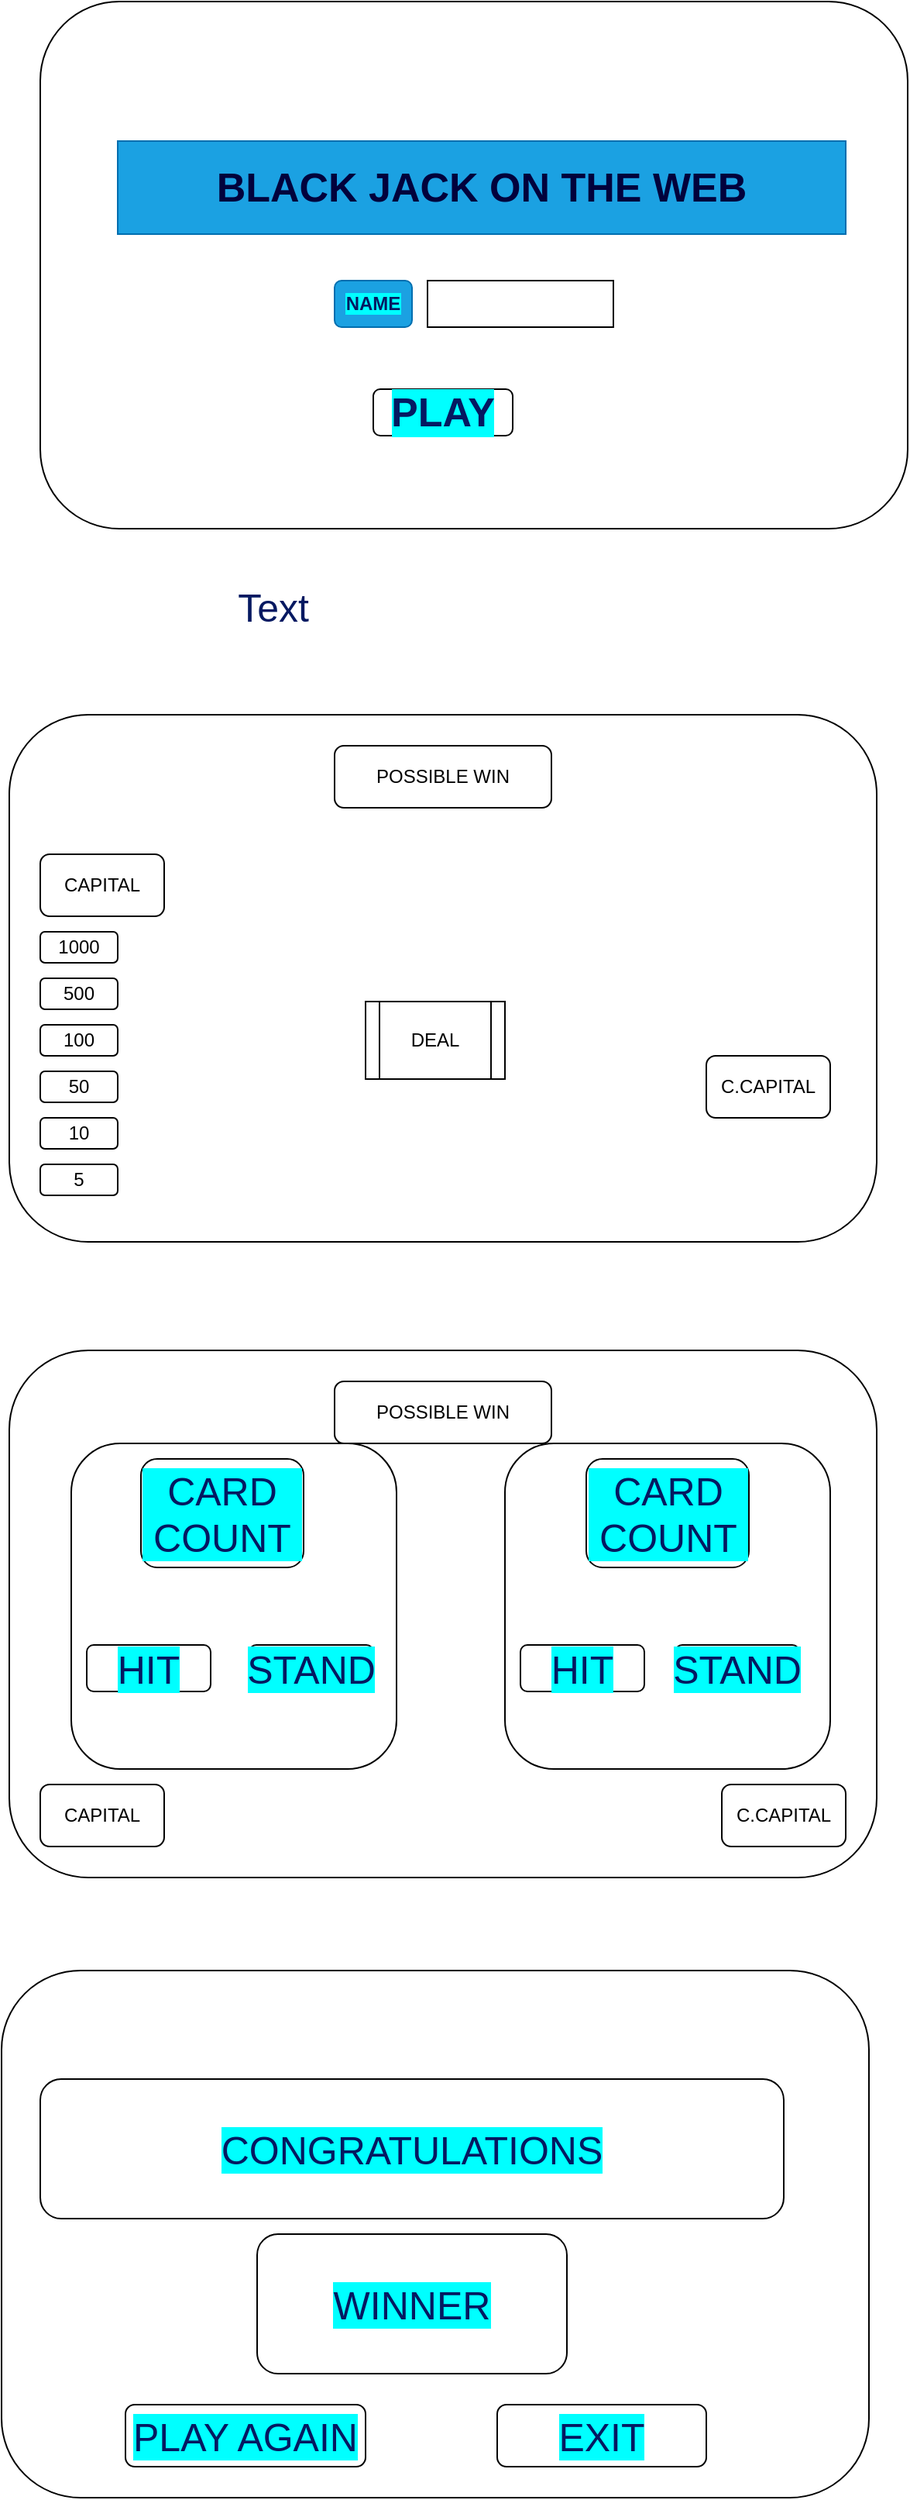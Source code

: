 <mxfile>
    <diagram id="s-Le1X7FZcaIrYFla7V8" name="Page-1">
        <mxGraphModel dx="1174" dy="1873" grid="1" gridSize="10" guides="1" tooltips="1" connect="1" arrows="1" fold="1" page="1" pageScale="1" pageWidth="850" pageHeight="1100" math="0" shadow="0">
            <root>
                <mxCell id="0"/>
                <mxCell id="1" parent="0"/>
                <mxCell id="2" value="" style="rounded=1;whiteSpace=wrap;html=1;" vertex="1" parent="1">
                    <mxGeometry x="120" y="90" width="560" height="340" as="geometry"/>
                </mxCell>
                <mxCell id="3" value="1000" style="rounded=1;whiteSpace=wrap;html=1;" vertex="1" parent="1">
                    <mxGeometry x="140" y="230" width="50" height="20" as="geometry"/>
                </mxCell>
                <mxCell id="4" value="500" style="rounded=1;whiteSpace=wrap;html=1;" vertex="1" parent="1">
                    <mxGeometry x="140" y="260" width="50" height="20" as="geometry"/>
                </mxCell>
                <mxCell id="5" value="100" style="rounded=1;whiteSpace=wrap;html=1;" vertex="1" parent="1">
                    <mxGeometry x="140" y="290" width="50" height="20" as="geometry"/>
                </mxCell>
                <mxCell id="6" value="10" style="rounded=1;whiteSpace=wrap;html=1;" vertex="1" parent="1">
                    <mxGeometry x="140" y="350" width="50" height="20" as="geometry"/>
                </mxCell>
                <mxCell id="7" value="50" style="rounded=1;whiteSpace=wrap;html=1;" vertex="1" parent="1">
                    <mxGeometry x="140" y="320" width="50" height="20" as="geometry"/>
                </mxCell>
                <mxCell id="8" value="5" style="rounded=1;whiteSpace=wrap;html=1;" vertex="1" parent="1">
                    <mxGeometry x="140" y="380" width="50" height="20" as="geometry"/>
                </mxCell>
                <mxCell id="10" value="CAPITAL" style="rounded=1;whiteSpace=wrap;html=1;" vertex="1" parent="1">
                    <mxGeometry x="140" y="180" width="80" height="40" as="geometry"/>
                </mxCell>
                <mxCell id="11" value="POSSIBLE WIN" style="rounded=1;whiteSpace=wrap;html=1;" vertex="1" parent="1">
                    <mxGeometry x="330" y="110" width="140" height="40" as="geometry"/>
                </mxCell>
                <mxCell id="12" value="C.CAPITAL" style="rounded=1;whiteSpace=wrap;html=1;" vertex="1" parent="1">
                    <mxGeometry x="570" y="310" width="80" height="40" as="geometry"/>
                </mxCell>
                <mxCell id="14" value="DEAL" style="shape=process;whiteSpace=wrap;html=1;backgroundOutline=1;" vertex="1" parent="1">
                    <mxGeometry x="350" y="275" width="90" height="50" as="geometry"/>
                </mxCell>
                <mxCell id="15" value="" style="rounded=1;whiteSpace=wrap;html=1;" vertex="1" parent="1">
                    <mxGeometry x="140" y="-370" width="560" height="340" as="geometry"/>
                </mxCell>
                <mxCell id="16" value="&lt;font color=&quot;#02013c&quot; size=&quot;1&quot; style=&quot;&quot;&gt;&lt;b style=&quot;font-size: 26px;&quot;&gt;BLACK JACK ON THE WEB&lt;/b&gt;&lt;/font&gt;" style="rounded=0;whiteSpace=wrap;html=1;fillColor=#1ba1e2;fontColor=#ffffff;strokeColor=#006EAF;" vertex="1" parent="1">
                    <mxGeometry x="190" y="-280" width="470" height="60" as="geometry"/>
                </mxCell>
                <mxCell id="17" value="" style="rounded=0;whiteSpace=wrap;html=1;" vertex="1" parent="1">
                    <mxGeometry x="390" y="-190" width="120" height="30" as="geometry"/>
                </mxCell>
                <mxCell id="18" value="&lt;b style=&quot;&quot;&gt;&lt;font style=&quot;background-color: rgb(0, 255, 255);&quot; color=&quot;#051961&quot;&gt;NAME&lt;/font&gt;&lt;/b&gt;" style="rounded=1;whiteSpace=wrap;html=1;fillColor=#1ba1e2;fontColor=#ffffff;strokeColor=#006EAF;" vertex="1" parent="1">
                    <mxGeometry x="330" y="-190" width="50" height="30" as="geometry"/>
                </mxCell>
                <mxCell id="19" value="&lt;b&gt;PLAY&lt;/b&gt;" style="rounded=1;whiteSpace=wrap;html=1;labelBackgroundColor=#00FFFF;fontSize=26;fontColor=#051961;" vertex="1" parent="1">
                    <mxGeometry x="355" y="-120" width="90" height="30" as="geometry"/>
                </mxCell>
                <mxCell id="20" value="" style="rounded=1;whiteSpace=wrap;html=1;" vertex="1" parent="1">
                    <mxGeometry x="120" y="500" width="560" height="340" as="geometry"/>
                </mxCell>
                <mxCell id="27" value="CAPITAL" style="rounded=1;whiteSpace=wrap;html=1;" vertex="1" parent="1">
                    <mxGeometry x="140" y="780" width="80" height="40" as="geometry"/>
                </mxCell>
                <mxCell id="28" value="POSSIBLE WIN" style="rounded=1;whiteSpace=wrap;html=1;" vertex="1" parent="1">
                    <mxGeometry x="330" y="520" width="140" height="40" as="geometry"/>
                </mxCell>
                <mxCell id="29" value="C.CAPITAL" style="rounded=1;whiteSpace=wrap;html=1;" vertex="1" parent="1">
                    <mxGeometry x="580" y="780" width="80" height="40" as="geometry"/>
                </mxCell>
                <mxCell id="32" value="" style="rounded=1;whiteSpace=wrap;html=1;labelBackgroundColor=#00FFFF;fontSize=25;fontColor=#051961;" vertex="1" parent="1">
                    <mxGeometry x="160" y="560" width="210" height="210" as="geometry"/>
                </mxCell>
                <mxCell id="33" value="" style="rounded=1;whiteSpace=wrap;html=1;labelBackgroundColor=#00FFFF;fontSize=25;fontColor=#051961;" vertex="1" parent="1">
                    <mxGeometry x="440" y="560" width="210" height="210" as="geometry"/>
                </mxCell>
                <mxCell id="34" value="CARD COUNT" style="rounded=1;whiteSpace=wrap;html=1;labelBackgroundColor=#00FFFF;fontSize=25;fontColor=#051961;" vertex="1" parent="1">
                    <mxGeometry x="205" y="570" width="105" height="70" as="geometry"/>
                </mxCell>
                <mxCell id="35" value="CARD COUNT" style="rounded=1;whiteSpace=wrap;html=1;labelBackgroundColor=#00FFFF;fontSize=25;fontColor=#051961;" vertex="1" parent="1">
                    <mxGeometry x="492.5" y="570" width="105" height="70" as="geometry"/>
                </mxCell>
                <mxCell id="36" value="HIT" style="rounded=1;whiteSpace=wrap;html=1;labelBackgroundColor=#00FFFF;fontSize=25;fontColor=#051961;" vertex="1" parent="1">
                    <mxGeometry x="170" y="690" width="80" height="30" as="geometry"/>
                </mxCell>
                <mxCell id="37" value="STAND" style="rounded=1;whiteSpace=wrap;html=1;labelBackgroundColor=#00FFFF;fontSize=25;fontColor=#051961;" vertex="1" parent="1">
                    <mxGeometry x="275" y="690" width="80" height="30" as="geometry"/>
                </mxCell>
                <mxCell id="38" value="HIT" style="rounded=1;whiteSpace=wrap;html=1;labelBackgroundColor=#00FFFF;fontSize=25;fontColor=#051961;" vertex="1" parent="1">
                    <mxGeometry x="450" y="690" width="80" height="30" as="geometry"/>
                </mxCell>
                <mxCell id="39" value="STAND" style="rounded=1;whiteSpace=wrap;html=1;labelBackgroundColor=#00FFFF;fontSize=25;fontColor=#051961;" vertex="1" parent="1">
                    <mxGeometry x="550" y="690" width="80" height="30" as="geometry"/>
                </mxCell>
                <mxCell id="40" value="Text" style="text;html=1;align=center;verticalAlign=middle;resizable=0;points=[];autosize=1;strokeColor=none;fillColor=none;fontSize=25;fontColor=#051961;" vertex="1" parent="1">
                    <mxGeometry x="255" width="70" height="40" as="geometry"/>
                </mxCell>
                <mxCell id="41" value="" style="rounded=1;whiteSpace=wrap;html=1;" vertex="1" parent="1">
                    <mxGeometry x="115" y="900" width="560" height="340" as="geometry"/>
                </mxCell>
                <mxCell id="42" value="CONGRATULATIONS" style="rounded=1;whiteSpace=wrap;html=1;labelBackgroundColor=#00FFFF;fontSize=25;fontColor=#051961;" vertex="1" parent="1">
                    <mxGeometry x="140" y="970" width="480" height="90" as="geometry"/>
                </mxCell>
                <mxCell id="43" value="WINNER" style="rounded=1;whiteSpace=wrap;html=1;labelBackgroundColor=#00FFFF;fontSize=25;fontColor=#051961;" vertex="1" parent="1">
                    <mxGeometry x="280" y="1070" width="200" height="90" as="geometry"/>
                </mxCell>
                <mxCell id="44" value="PLAY AGAIN" style="rounded=1;whiteSpace=wrap;html=1;labelBackgroundColor=#00FFFF;fontSize=25;fontColor=#051961;" vertex="1" parent="1">
                    <mxGeometry x="195" y="1180" width="155" height="40" as="geometry"/>
                </mxCell>
                <mxCell id="45" value="EXIT" style="rounded=1;whiteSpace=wrap;html=1;labelBackgroundColor=#00FFFF;fontSize=25;fontColor=#051961;" vertex="1" parent="1">
                    <mxGeometry x="435" y="1180" width="135" height="40" as="geometry"/>
                </mxCell>
            </root>
        </mxGraphModel>
    </diagram>
</mxfile>
